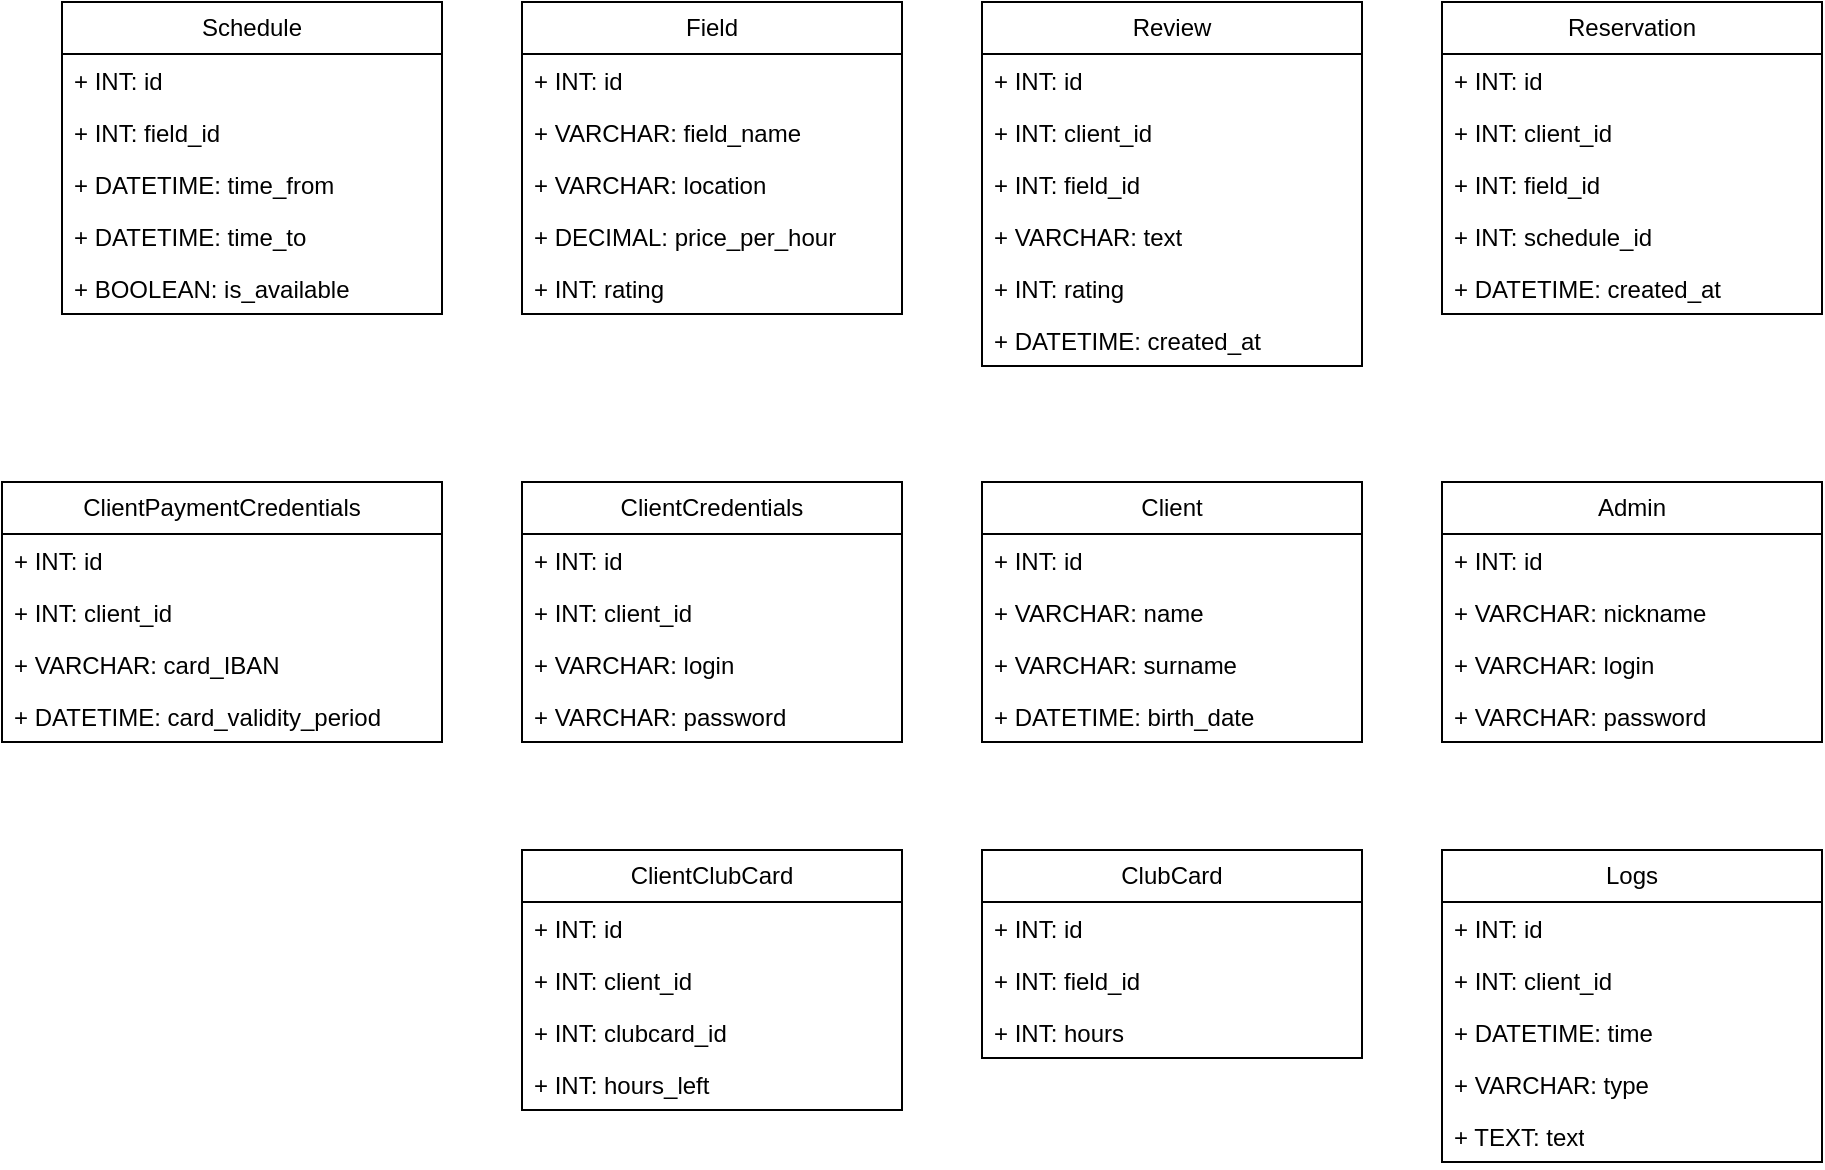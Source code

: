 <mxfile version="24.6.5" type="device">
  <diagram id="C5RBs43oDa-KdzZeNtuy" name="Page-1">
    <mxGraphModel dx="2599" dy="1062" grid="1" gridSize="10" guides="1" tooltips="1" connect="1" arrows="1" fold="1" page="1" pageScale="1" pageWidth="827" pageHeight="1169" math="0" shadow="0">
      <root>
        <mxCell id="WIyWlLk6GJQsqaUBKTNV-0" />
        <mxCell id="WIyWlLk6GJQsqaUBKTNV-1" parent="WIyWlLk6GJQsqaUBKTNV-0" />
        <mxCell id="ZHQPkKtjSilpWmeKwz4H-0" value="Field" style="swimlane;fontStyle=0;childLayout=stackLayout;horizontal=1;startSize=26;fillColor=none;horizontalStack=0;resizeParent=1;resizeParentMax=0;resizeLast=0;collapsible=1;marginBottom=0;whiteSpace=wrap;html=1;" vertex="1" parent="WIyWlLk6GJQsqaUBKTNV-1">
          <mxGeometry x="250" y="160" width="190" height="156" as="geometry" />
        </mxCell>
        <mxCell id="ZHQPkKtjSilpWmeKwz4H-1" value="+ INT: id" style="text;strokeColor=none;fillColor=none;align=left;verticalAlign=top;spacingLeft=4;spacingRight=4;overflow=hidden;rotatable=0;points=[[0,0.5],[1,0.5]];portConstraint=eastwest;whiteSpace=wrap;html=1;" vertex="1" parent="ZHQPkKtjSilpWmeKwz4H-0">
          <mxGeometry y="26" width="190" height="26" as="geometry" />
        </mxCell>
        <mxCell id="ZHQPkKtjSilpWmeKwz4H-2" value="+ VARCHAR: field_name" style="text;strokeColor=none;fillColor=none;align=left;verticalAlign=top;spacingLeft=4;spacingRight=4;overflow=hidden;rotatable=0;points=[[0,0.5],[1,0.5]];portConstraint=eastwest;whiteSpace=wrap;html=1;" vertex="1" parent="ZHQPkKtjSilpWmeKwz4H-0">
          <mxGeometry y="52" width="190" height="26" as="geometry" />
        </mxCell>
        <mxCell id="ZHQPkKtjSilpWmeKwz4H-3" value="+ VARCHAR: location" style="text;strokeColor=none;fillColor=none;align=left;verticalAlign=top;spacingLeft=4;spacingRight=4;overflow=hidden;rotatable=0;points=[[0,0.5],[1,0.5]];portConstraint=eastwest;whiteSpace=wrap;html=1;" vertex="1" parent="ZHQPkKtjSilpWmeKwz4H-0">
          <mxGeometry y="78" width="190" height="26" as="geometry" />
        </mxCell>
        <mxCell id="ZHQPkKtjSilpWmeKwz4H-4" value="+ DECIMAL: price_per_hour" style="text;strokeColor=none;fillColor=none;align=left;verticalAlign=top;spacingLeft=4;spacingRight=4;overflow=hidden;rotatable=0;points=[[0,0.5],[1,0.5]];portConstraint=eastwest;whiteSpace=wrap;html=1;" vertex="1" parent="ZHQPkKtjSilpWmeKwz4H-0">
          <mxGeometry y="104" width="190" height="26" as="geometry" />
        </mxCell>
        <mxCell id="ZHQPkKtjSilpWmeKwz4H-5" value="+ INT: rating" style="text;strokeColor=none;fillColor=none;align=left;verticalAlign=top;spacingLeft=4;spacingRight=4;overflow=hidden;rotatable=0;points=[[0,0.5],[1,0.5]];portConstraint=eastwest;whiteSpace=wrap;html=1;" vertex="1" parent="ZHQPkKtjSilpWmeKwz4H-0">
          <mxGeometry y="130" width="190" height="26" as="geometry" />
        </mxCell>
        <mxCell id="ZHQPkKtjSilpWmeKwz4H-6" value="Review" style="swimlane;fontStyle=0;childLayout=stackLayout;horizontal=1;startSize=26;fillColor=none;horizontalStack=0;resizeParent=1;resizeParentMax=0;resizeLast=0;collapsible=1;marginBottom=0;whiteSpace=wrap;html=1;" vertex="1" parent="WIyWlLk6GJQsqaUBKTNV-1">
          <mxGeometry x="480" y="160" width="190" height="182" as="geometry" />
        </mxCell>
        <mxCell id="ZHQPkKtjSilpWmeKwz4H-7" value="+ INT: id" style="text;strokeColor=none;fillColor=none;align=left;verticalAlign=top;spacingLeft=4;spacingRight=4;overflow=hidden;rotatable=0;points=[[0,0.5],[1,0.5]];portConstraint=eastwest;whiteSpace=wrap;html=1;" vertex="1" parent="ZHQPkKtjSilpWmeKwz4H-6">
          <mxGeometry y="26" width="190" height="26" as="geometry" />
        </mxCell>
        <mxCell id="ZHQPkKtjSilpWmeKwz4H-8" value="+ INT: client_id" style="text;strokeColor=none;fillColor=none;align=left;verticalAlign=top;spacingLeft=4;spacingRight=4;overflow=hidden;rotatable=0;points=[[0,0.5],[1,0.5]];portConstraint=eastwest;whiteSpace=wrap;html=1;" vertex="1" parent="ZHQPkKtjSilpWmeKwz4H-6">
          <mxGeometry y="52" width="190" height="26" as="geometry" />
        </mxCell>
        <mxCell id="ZHQPkKtjSilpWmeKwz4H-9" value="+ INT: field_id" style="text;strokeColor=none;fillColor=none;align=left;verticalAlign=top;spacingLeft=4;spacingRight=4;overflow=hidden;rotatable=0;points=[[0,0.5],[1,0.5]];portConstraint=eastwest;whiteSpace=wrap;html=1;" vertex="1" parent="ZHQPkKtjSilpWmeKwz4H-6">
          <mxGeometry y="78" width="190" height="26" as="geometry" />
        </mxCell>
        <mxCell id="ZHQPkKtjSilpWmeKwz4H-10" value="+ VARCHAR: text" style="text;strokeColor=none;fillColor=none;align=left;verticalAlign=top;spacingLeft=4;spacingRight=4;overflow=hidden;rotatable=0;points=[[0,0.5],[1,0.5]];portConstraint=eastwest;whiteSpace=wrap;html=1;" vertex="1" parent="ZHQPkKtjSilpWmeKwz4H-6">
          <mxGeometry y="104" width="190" height="26" as="geometry" />
        </mxCell>
        <mxCell id="ZHQPkKtjSilpWmeKwz4H-11" value="+ INT: rating" style="text;strokeColor=none;fillColor=none;align=left;verticalAlign=top;spacingLeft=4;spacingRight=4;overflow=hidden;rotatable=0;points=[[0,0.5],[1,0.5]];portConstraint=eastwest;whiteSpace=wrap;html=1;" vertex="1" parent="ZHQPkKtjSilpWmeKwz4H-6">
          <mxGeometry y="130" width="190" height="26" as="geometry" />
        </mxCell>
        <mxCell id="ZHQPkKtjSilpWmeKwz4H-12" value="+ DATETIME: created_at" style="text;strokeColor=none;fillColor=none;align=left;verticalAlign=top;spacingLeft=4;spacingRight=4;overflow=hidden;rotatable=0;points=[[0,0.5],[1,0.5]];portConstraint=eastwest;whiteSpace=wrap;html=1;" vertex="1" parent="ZHQPkKtjSilpWmeKwz4H-6">
          <mxGeometry y="156" width="190" height="26" as="geometry" />
        </mxCell>
        <mxCell id="ZHQPkKtjSilpWmeKwz4H-13" value="Schedule" style="swimlane;fontStyle=0;childLayout=stackLayout;horizontal=1;startSize=26;fillColor=none;horizontalStack=0;resizeParent=1;resizeParentMax=0;resizeLast=0;collapsible=1;marginBottom=0;whiteSpace=wrap;html=1;" vertex="1" parent="WIyWlLk6GJQsqaUBKTNV-1">
          <mxGeometry x="20" y="160" width="190" height="156" as="geometry" />
        </mxCell>
        <mxCell id="ZHQPkKtjSilpWmeKwz4H-14" value="+ INT: id" style="text;strokeColor=none;fillColor=none;align=left;verticalAlign=top;spacingLeft=4;spacingRight=4;overflow=hidden;rotatable=0;points=[[0,0.5],[1,0.5]];portConstraint=eastwest;whiteSpace=wrap;html=1;" vertex="1" parent="ZHQPkKtjSilpWmeKwz4H-13">
          <mxGeometry y="26" width="190" height="26" as="geometry" />
        </mxCell>
        <mxCell id="ZHQPkKtjSilpWmeKwz4H-15" value="+ INT: field_id" style="text;strokeColor=none;fillColor=none;align=left;verticalAlign=top;spacingLeft=4;spacingRight=4;overflow=hidden;rotatable=0;points=[[0,0.5],[1,0.5]];portConstraint=eastwest;whiteSpace=wrap;html=1;" vertex="1" parent="ZHQPkKtjSilpWmeKwz4H-13">
          <mxGeometry y="52" width="190" height="26" as="geometry" />
        </mxCell>
        <mxCell id="ZHQPkKtjSilpWmeKwz4H-16" value="+ DATETIME: time_from" style="text;strokeColor=none;fillColor=none;align=left;verticalAlign=top;spacingLeft=4;spacingRight=4;overflow=hidden;rotatable=0;points=[[0,0.5],[1,0.5]];portConstraint=eastwest;whiteSpace=wrap;html=1;" vertex="1" parent="ZHQPkKtjSilpWmeKwz4H-13">
          <mxGeometry y="78" width="190" height="26" as="geometry" />
        </mxCell>
        <mxCell id="ZHQPkKtjSilpWmeKwz4H-17" value="+ DATETIME: time_to" style="text;strokeColor=none;fillColor=none;align=left;verticalAlign=top;spacingLeft=4;spacingRight=4;overflow=hidden;rotatable=0;points=[[0,0.5],[1,0.5]];portConstraint=eastwest;whiteSpace=wrap;html=1;" vertex="1" parent="ZHQPkKtjSilpWmeKwz4H-13">
          <mxGeometry y="104" width="190" height="26" as="geometry" />
        </mxCell>
        <mxCell id="ZHQPkKtjSilpWmeKwz4H-18" value="+ BOOLEAN: is_available" style="text;strokeColor=none;fillColor=none;align=left;verticalAlign=top;spacingLeft=4;spacingRight=4;overflow=hidden;rotatable=0;points=[[0,0.5],[1,0.5]];portConstraint=eastwest;whiteSpace=wrap;html=1;" vertex="1" parent="ZHQPkKtjSilpWmeKwz4H-13">
          <mxGeometry y="130" width="190" height="26" as="geometry" />
        </mxCell>
        <mxCell id="ZHQPkKtjSilpWmeKwz4H-19" value="Reservation" style="swimlane;fontStyle=0;childLayout=stackLayout;horizontal=1;startSize=26;fillColor=none;horizontalStack=0;resizeParent=1;resizeParentMax=0;resizeLast=0;collapsible=1;marginBottom=0;whiteSpace=wrap;html=1;" vertex="1" parent="WIyWlLk6GJQsqaUBKTNV-1">
          <mxGeometry x="710" y="160" width="190" height="156" as="geometry" />
        </mxCell>
        <mxCell id="ZHQPkKtjSilpWmeKwz4H-20" value="+ INT: id" style="text;strokeColor=none;fillColor=none;align=left;verticalAlign=top;spacingLeft=4;spacingRight=4;overflow=hidden;rotatable=0;points=[[0,0.5],[1,0.5]];portConstraint=eastwest;whiteSpace=wrap;html=1;" vertex="1" parent="ZHQPkKtjSilpWmeKwz4H-19">
          <mxGeometry y="26" width="190" height="26" as="geometry" />
        </mxCell>
        <mxCell id="ZHQPkKtjSilpWmeKwz4H-21" value="+ INT: client_id" style="text;strokeColor=none;fillColor=none;align=left;verticalAlign=top;spacingLeft=4;spacingRight=4;overflow=hidden;rotatable=0;points=[[0,0.5],[1,0.5]];portConstraint=eastwest;whiteSpace=wrap;html=1;" vertex="1" parent="ZHQPkKtjSilpWmeKwz4H-19">
          <mxGeometry y="52" width="190" height="26" as="geometry" />
        </mxCell>
        <mxCell id="ZHQPkKtjSilpWmeKwz4H-22" value="+ INT: field_id" style="text;strokeColor=none;fillColor=none;align=left;verticalAlign=top;spacingLeft=4;spacingRight=4;overflow=hidden;rotatable=0;points=[[0,0.5],[1,0.5]];portConstraint=eastwest;whiteSpace=wrap;html=1;" vertex="1" parent="ZHQPkKtjSilpWmeKwz4H-19">
          <mxGeometry y="78" width="190" height="26" as="geometry" />
        </mxCell>
        <mxCell id="ZHQPkKtjSilpWmeKwz4H-23" value="+ INT: schedule_id" style="text;strokeColor=none;fillColor=none;align=left;verticalAlign=top;spacingLeft=4;spacingRight=4;overflow=hidden;rotatable=0;points=[[0,0.5],[1,0.5]];portConstraint=eastwest;whiteSpace=wrap;html=1;" vertex="1" parent="ZHQPkKtjSilpWmeKwz4H-19">
          <mxGeometry y="104" width="190" height="26" as="geometry" />
        </mxCell>
        <mxCell id="ZHQPkKtjSilpWmeKwz4H-25" value="+ DATETIME: created_at" style="text;strokeColor=none;fillColor=none;align=left;verticalAlign=top;spacingLeft=4;spacingRight=4;overflow=hidden;rotatable=0;points=[[0,0.5],[1,0.5]];portConstraint=eastwest;whiteSpace=wrap;html=1;" vertex="1" parent="ZHQPkKtjSilpWmeKwz4H-19">
          <mxGeometry y="130" width="190" height="26" as="geometry" />
        </mxCell>
        <mxCell id="ZHQPkKtjSilpWmeKwz4H-26" value="Client" style="swimlane;fontStyle=0;childLayout=stackLayout;horizontal=1;startSize=26;fillColor=none;horizontalStack=0;resizeParent=1;resizeParentMax=0;resizeLast=0;collapsible=1;marginBottom=0;whiteSpace=wrap;html=1;" vertex="1" parent="WIyWlLk6GJQsqaUBKTNV-1">
          <mxGeometry x="480" y="400" width="190" height="130" as="geometry" />
        </mxCell>
        <mxCell id="ZHQPkKtjSilpWmeKwz4H-27" value="+ INT: id" style="text;strokeColor=none;fillColor=none;align=left;verticalAlign=top;spacingLeft=4;spacingRight=4;overflow=hidden;rotatable=0;points=[[0,0.5],[1,0.5]];portConstraint=eastwest;whiteSpace=wrap;html=1;" vertex="1" parent="ZHQPkKtjSilpWmeKwz4H-26">
          <mxGeometry y="26" width="190" height="26" as="geometry" />
        </mxCell>
        <mxCell id="ZHQPkKtjSilpWmeKwz4H-28" value="+ VARCHAR: name" style="text;strokeColor=none;fillColor=none;align=left;verticalAlign=top;spacingLeft=4;spacingRight=4;overflow=hidden;rotatable=0;points=[[0,0.5],[1,0.5]];portConstraint=eastwest;whiteSpace=wrap;html=1;" vertex="1" parent="ZHQPkKtjSilpWmeKwz4H-26">
          <mxGeometry y="52" width="190" height="26" as="geometry" />
        </mxCell>
        <mxCell id="ZHQPkKtjSilpWmeKwz4H-29" value="+ VARCHAR: surname" style="text;strokeColor=none;fillColor=none;align=left;verticalAlign=top;spacingLeft=4;spacingRight=4;overflow=hidden;rotatable=0;points=[[0,0.5],[1,0.5]];portConstraint=eastwest;whiteSpace=wrap;html=1;" vertex="1" parent="ZHQPkKtjSilpWmeKwz4H-26">
          <mxGeometry y="78" width="190" height="26" as="geometry" />
        </mxCell>
        <mxCell id="ZHQPkKtjSilpWmeKwz4H-32" value="+ DATETIME: birth_date" style="text;strokeColor=none;fillColor=none;align=left;verticalAlign=top;spacingLeft=4;spacingRight=4;overflow=hidden;rotatable=0;points=[[0,0.5],[1,0.5]];portConstraint=eastwest;whiteSpace=wrap;html=1;" vertex="1" parent="ZHQPkKtjSilpWmeKwz4H-26">
          <mxGeometry y="104" width="190" height="26" as="geometry" />
        </mxCell>
        <mxCell id="ZHQPkKtjSilpWmeKwz4H-40" value="ClientCredentials" style="swimlane;fontStyle=0;childLayout=stackLayout;horizontal=1;startSize=26;fillColor=none;horizontalStack=0;resizeParent=1;resizeParentMax=0;resizeLast=0;collapsible=1;marginBottom=0;whiteSpace=wrap;html=1;" vertex="1" parent="WIyWlLk6GJQsqaUBKTNV-1">
          <mxGeometry x="250" y="400" width="190" height="130" as="geometry" />
        </mxCell>
        <mxCell id="ZHQPkKtjSilpWmeKwz4H-41" value="+ INT: id" style="text;strokeColor=none;fillColor=none;align=left;verticalAlign=top;spacingLeft=4;spacingRight=4;overflow=hidden;rotatable=0;points=[[0,0.5],[1,0.5]];portConstraint=eastwest;whiteSpace=wrap;html=1;" vertex="1" parent="ZHQPkKtjSilpWmeKwz4H-40">
          <mxGeometry y="26" width="190" height="26" as="geometry" />
        </mxCell>
        <mxCell id="ZHQPkKtjSilpWmeKwz4H-42" value="+ INT: client_id" style="text;strokeColor=none;fillColor=none;align=left;verticalAlign=top;spacingLeft=4;spacingRight=4;overflow=hidden;rotatable=0;points=[[0,0.5],[1,0.5]];portConstraint=eastwest;whiteSpace=wrap;html=1;" vertex="1" parent="ZHQPkKtjSilpWmeKwz4H-40">
          <mxGeometry y="52" width="190" height="26" as="geometry" />
        </mxCell>
        <mxCell id="ZHQPkKtjSilpWmeKwz4H-43" value="+ VARCHAR: login" style="text;strokeColor=none;fillColor=none;align=left;verticalAlign=top;spacingLeft=4;spacingRight=4;overflow=hidden;rotatable=0;points=[[0,0.5],[1,0.5]];portConstraint=eastwest;whiteSpace=wrap;html=1;" vertex="1" parent="ZHQPkKtjSilpWmeKwz4H-40">
          <mxGeometry y="78" width="190" height="26" as="geometry" />
        </mxCell>
        <mxCell id="ZHQPkKtjSilpWmeKwz4H-44" value="+ VARCHAR: password" style="text;strokeColor=none;fillColor=none;align=left;verticalAlign=top;spacingLeft=4;spacingRight=4;overflow=hidden;rotatable=0;points=[[0,0.5],[1,0.5]];portConstraint=eastwest;whiteSpace=wrap;html=1;" vertex="1" parent="ZHQPkKtjSilpWmeKwz4H-40">
          <mxGeometry y="104" width="190" height="26" as="geometry" />
        </mxCell>
        <mxCell id="ZHQPkKtjSilpWmeKwz4H-45" value="ClientPaymentCredentials" style="swimlane;fontStyle=0;childLayout=stackLayout;horizontal=1;startSize=26;fillColor=none;horizontalStack=0;resizeParent=1;resizeParentMax=0;resizeLast=0;collapsible=1;marginBottom=0;whiteSpace=wrap;html=1;" vertex="1" parent="WIyWlLk6GJQsqaUBKTNV-1">
          <mxGeometry x="-10" y="400" width="220" height="130" as="geometry" />
        </mxCell>
        <mxCell id="ZHQPkKtjSilpWmeKwz4H-46" value="+ INT: id" style="text;strokeColor=none;fillColor=none;align=left;verticalAlign=top;spacingLeft=4;spacingRight=4;overflow=hidden;rotatable=0;points=[[0,0.5],[1,0.5]];portConstraint=eastwest;whiteSpace=wrap;html=1;" vertex="1" parent="ZHQPkKtjSilpWmeKwz4H-45">
          <mxGeometry y="26" width="220" height="26" as="geometry" />
        </mxCell>
        <mxCell id="ZHQPkKtjSilpWmeKwz4H-47" value="+ INT: client_id" style="text;strokeColor=none;fillColor=none;align=left;verticalAlign=top;spacingLeft=4;spacingRight=4;overflow=hidden;rotatable=0;points=[[0,0.5],[1,0.5]];portConstraint=eastwest;whiteSpace=wrap;html=1;" vertex="1" parent="ZHQPkKtjSilpWmeKwz4H-45">
          <mxGeometry y="52" width="220" height="26" as="geometry" />
        </mxCell>
        <mxCell id="ZHQPkKtjSilpWmeKwz4H-48" value="+ VARCHAR: card_IBAN" style="text;strokeColor=none;fillColor=none;align=left;verticalAlign=top;spacingLeft=4;spacingRight=4;overflow=hidden;rotatable=0;points=[[0,0.5],[1,0.5]];portConstraint=eastwest;whiteSpace=wrap;html=1;" vertex="1" parent="ZHQPkKtjSilpWmeKwz4H-45">
          <mxGeometry y="78" width="220" height="26" as="geometry" />
        </mxCell>
        <mxCell id="ZHQPkKtjSilpWmeKwz4H-49" value="+ DATETIME: card_validity_period" style="text;strokeColor=none;fillColor=none;align=left;verticalAlign=top;spacingLeft=4;spacingRight=4;overflow=hidden;rotatable=0;points=[[0,0.5],[1,0.5]];portConstraint=eastwest;whiteSpace=wrap;html=1;" vertex="1" parent="ZHQPkKtjSilpWmeKwz4H-45">
          <mxGeometry y="104" width="220" height="26" as="geometry" />
        </mxCell>
        <mxCell id="ZHQPkKtjSilpWmeKwz4H-50" value="Admin" style="swimlane;fontStyle=0;childLayout=stackLayout;horizontal=1;startSize=26;fillColor=none;horizontalStack=0;resizeParent=1;resizeParentMax=0;resizeLast=0;collapsible=1;marginBottom=0;whiteSpace=wrap;html=1;" vertex="1" parent="WIyWlLk6GJQsqaUBKTNV-1">
          <mxGeometry x="710" y="400" width="190" height="130" as="geometry" />
        </mxCell>
        <mxCell id="ZHQPkKtjSilpWmeKwz4H-51" value="+ INT: id" style="text;strokeColor=none;fillColor=none;align=left;verticalAlign=top;spacingLeft=4;spacingRight=4;overflow=hidden;rotatable=0;points=[[0,0.5],[1,0.5]];portConstraint=eastwest;whiteSpace=wrap;html=1;" vertex="1" parent="ZHQPkKtjSilpWmeKwz4H-50">
          <mxGeometry y="26" width="190" height="26" as="geometry" />
        </mxCell>
        <mxCell id="ZHQPkKtjSilpWmeKwz4H-52" value="+ VARCHAR: nickname" style="text;strokeColor=none;fillColor=none;align=left;verticalAlign=top;spacingLeft=4;spacingRight=4;overflow=hidden;rotatable=0;points=[[0,0.5],[1,0.5]];portConstraint=eastwest;whiteSpace=wrap;html=1;" vertex="1" parent="ZHQPkKtjSilpWmeKwz4H-50">
          <mxGeometry y="52" width="190" height="26" as="geometry" />
        </mxCell>
        <mxCell id="ZHQPkKtjSilpWmeKwz4H-53" value="+ VARCHAR: login" style="text;strokeColor=none;fillColor=none;align=left;verticalAlign=top;spacingLeft=4;spacingRight=4;overflow=hidden;rotatable=0;points=[[0,0.5],[1,0.5]];portConstraint=eastwest;whiteSpace=wrap;html=1;" vertex="1" parent="ZHQPkKtjSilpWmeKwz4H-50">
          <mxGeometry y="78" width="190" height="26" as="geometry" />
        </mxCell>
        <mxCell id="ZHQPkKtjSilpWmeKwz4H-54" value="+ VARCHAR: password" style="text;strokeColor=none;fillColor=none;align=left;verticalAlign=top;spacingLeft=4;spacingRight=4;overflow=hidden;rotatable=0;points=[[0,0.5],[1,0.5]];portConstraint=eastwest;whiteSpace=wrap;html=1;" vertex="1" parent="ZHQPkKtjSilpWmeKwz4H-50">
          <mxGeometry y="104" width="190" height="26" as="geometry" />
        </mxCell>
        <mxCell id="ZHQPkKtjSilpWmeKwz4H-55" value="Logs" style="swimlane;fontStyle=0;childLayout=stackLayout;horizontal=1;startSize=26;fillColor=none;horizontalStack=0;resizeParent=1;resizeParentMax=0;resizeLast=0;collapsible=1;marginBottom=0;whiteSpace=wrap;html=1;" vertex="1" parent="WIyWlLk6GJQsqaUBKTNV-1">
          <mxGeometry x="710" y="584" width="190" height="156" as="geometry" />
        </mxCell>
        <mxCell id="ZHQPkKtjSilpWmeKwz4H-56" value="+ INT: id" style="text;strokeColor=none;fillColor=none;align=left;verticalAlign=top;spacingLeft=4;spacingRight=4;overflow=hidden;rotatable=0;points=[[0,0.5],[1,0.5]];portConstraint=eastwest;whiteSpace=wrap;html=1;" vertex="1" parent="ZHQPkKtjSilpWmeKwz4H-55">
          <mxGeometry y="26" width="190" height="26" as="geometry" />
        </mxCell>
        <mxCell id="ZHQPkKtjSilpWmeKwz4H-57" value="+ INT: client_id" style="text;strokeColor=none;fillColor=none;align=left;verticalAlign=top;spacingLeft=4;spacingRight=4;overflow=hidden;rotatable=0;points=[[0,0.5],[1,0.5]];portConstraint=eastwest;whiteSpace=wrap;html=1;" vertex="1" parent="ZHQPkKtjSilpWmeKwz4H-55">
          <mxGeometry y="52" width="190" height="26" as="geometry" />
        </mxCell>
        <mxCell id="ZHQPkKtjSilpWmeKwz4H-58" value="+ DATETIME: time" style="text;strokeColor=none;fillColor=none;align=left;verticalAlign=top;spacingLeft=4;spacingRight=4;overflow=hidden;rotatable=0;points=[[0,0.5],[1,0.5]];portConstraint=eastwest;whiteSpace=wrap;html=1;" vertex="1" parent="ZHQPkKtjSilpWmeKwz4H-55">
          <mxGeometry y="78" width="190" height="26" as="geometry" />
        </mxCell>
        <mxCell id="ZHQPkKtjSilpWmeKwz4H-59" value="+ VARCHAR: type" style="text;strokeColor=none;fillColor=none;align=left;verticalAlign=top;spacingLeft=4;spacingRight=4;overflow=hidden;rotatable=0;points=[[0,0.5],[1,0.5]];portConstraint=eastwest;whiteSpace=wrap;html=1;" vertex="1" parent="ZHQPkKtjSilpWmeKwz4H-55">
          <mxGeometry y="104" width="190" height="26" as="geometry" />
        </mxCell>
        <mxCell id="ZHQPkKtjSilpWmeKwz4H-60" value="+ TEXT: text" style="text;strokeColor=none;fillColor=none;align=left;verticalAlign=top;spacingLeft=4;spacingRight=4;overflow=hidden;rotatable=0;points=[[0,0.5],[1,0.5]];portConstraint=eastwest;whiteSpace=wrap;html=1;" vertex="1" parent="ZHQPkKtjSilpWmeKwz4H-55">
          <mxGeometry y="130" width="190" height="26" as="geometry" />
        </mxCell>
        <mxCell id="ZHQPkKtjSilpWmeKwz4H-61" value="ClubCard" style="swimlane;fontStyle=0;childLayout=stackLayout;horizontal=1;startSize=26;fillColor=none;horizontalStack=0;resizeParent=1;resizeParentMax=0;resizeLast=0;collapsible=1;marginBottom=0;whiteSpace=wrap;html=1;" vertex="1" parent="WIyWlLk6GJQsqaUBKTNV-1">
          <mxGeometry x="480" y="584" width="190" height="104" as="geometry" />
        </mxCell>
        <mxCell id="ZHQPkKtjSilpWmeKwz4H-62" value="+ INT: id" style="text;strokeColor=none;fillColor=none;align=left;verticalAlign=top;spacingLeft=4;spacingRight=4;overflow=hidden;rotatable=0;points=[[0,0.5],[1,0.5]];portConstraint=eastwest;whiteSpace=wrap;html=1;" vertex="1" parent="ZHQPkKtjSilpWmeKwz4H-61">
          <mxGeometry y="26" width="190" height="26" as="geometry" />
        </mxCell>
        <mxCell id="ZHQPkKtjSilpWmeKwz4H-63" value="+ INT: field_id" style="text;strokeColor=none;fillColor=none;align=left;verticalAlign=top;spacingLeft=4;spacingRight=4;overflow=hidden;rotatable=0;points=[[0,0.5],[1,0.5]];portConstraint=eastwest;whiteSpace=wrap;html=1;" vertex="1" parent="ZHQPkKtjSilpWmeKwz4H-61">
          <mxGeometry y="52" width="190" height="26" as="geometry" />
        </mxCell>
        <mxCell id="ZHQPkKtjSilpWmeKwz4H-64" value="+ INT: hours" style="text;strokeColor=none;fillColor=none;align=left;verticalAlign=top;spacingLeft=4;spacingRight=4;overflow=hidden;rotatable=0;points=[[0,0.5],[1,0.5]];portConstraint=eastwest;whiteSpace=wrap;html=1;" vertex="1" parent="ZHQPkKtjSilpWmeKwz4H-61">
          <mxGeometry y="78" width="190" height="26" as="geometry" />
        </mxCell>
        <mxCell id="ZHQPkKtjSilpWmeKwz4H-67" value="ClientClubCard" style="swimlane;fontStyle=0;childLayout=stackLayout;horizontal=1;startSize=26;fillColor=none;horizontalStack=0;resizeParent=1;resizeParentMax=0;resizeLast=0;collapsible=1;marginBottom=0;whiteSpace=wrap;html=1;" vertex="1" parent="WIyWlLk6GJQsqaUBKTNV-1">
          <mxGeometry x="250" y="584" width="190" height="130" as="geometry" />
        </mxCell>
        <mxCell id="ZHQPkKtjSilpWmeKwz4H-68" value="+ INT: id" style="text;strokeColor=none;fillColor=none;align=left;verticalAlign=top;spacingLeft=4;spacingRight=4;overflow=hidden;rotatable=0;points=[[0,0.5],[1,0.5]];portConstraint=eastwest;whiteSpace=wrap;html=1;" vertex="1" parent="ZHQPkKtjSilpWmeKwz4H-67">
          <mxGeometry y="26" width="190" height="26" as="geometry" />
        </mxCell>
        <mxCell id="ZHQPkKtjSilpWmeKwz4H-69" value="+ INT: client_id" style="text;strokeColor=none;fillColor=none;align=left;verticalAlign=top;spacingLeft=4;spacingRight=4;overflow=hidden;rotatable=0;points=[[0,0.5],[1,0.5]];portConstraint=eastwest;whiteSpace=wrap;html=1;" vertex="1" parent="ZHQPkKtjSilpWmeKwz4H-67">
          <mxGeometry y="52" width="190" height="26" as="geometry" />
        </mxCell>
        <mxCell id="ZHQPkKtjSilpWmeKwz4H-70" value="+ INT: clubcard_id" style="text;strokeColor=none;fillColor=none;align=left;verticalAlign=top;spacingLeft=4;spacingRight=4;overflow=hidden;rotatable=0;points=[[0,0.5],[1,0.5]];portConstraint=eastwest;whiteSpace=wrap;html=1;" vertex="1" parent="ZHQPkKtjSilpWmeKwz4H-67">
          <mxGeometry y="78" width="190" height="26" as="geometry" />
        </mxCell>
        <mxCell id="ZHQPkKtjSilpWmeKwz4H-71" value="+ INT: hours_left" style="text;strokeColor=none;fillColor=none;align=left;verticalAlign=top;spacingLeft=4;spacingRight=4;overflow=hidden;rotatable=0;points=[[0,0.5],[1,0.5]];portConstraint=eastwest;whiteSpace=wrap;html=1;" vertex="1" parent="ZHQPkKtjSilpWmeKwz4H-67">
          <mxGeometry y="104" width="190" height="26" as="geometry" />
        </mxCell>
      </root>
    </mxGraphModel>
  </diagram>
</mxfile>
